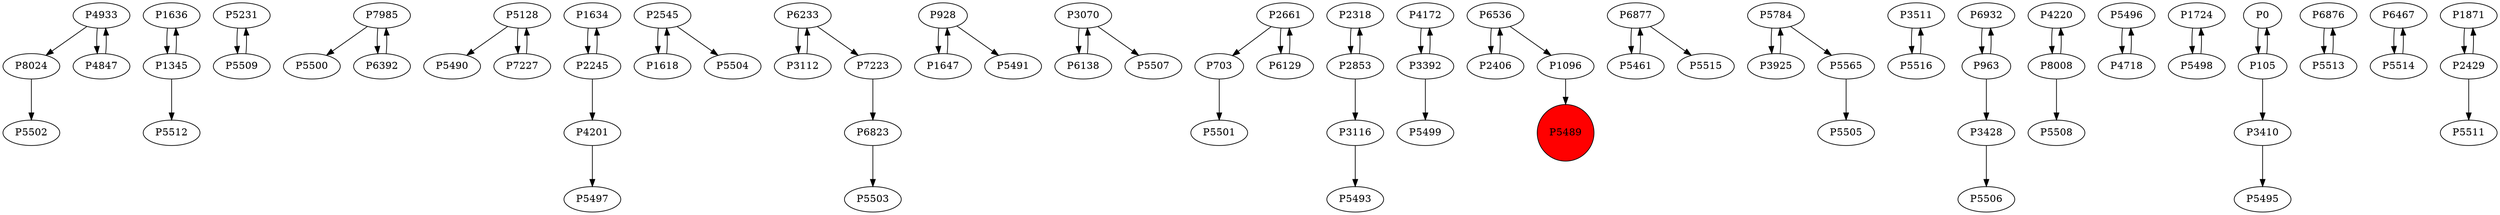 digraph {
	P8024 -> P5502
	P1636 -> P1345
	P5231 -> P5509
	P7985 -> P5500
	P5128 -> P5490
	P1634 -> P2245
	P2545 -> P1618
	P6233 -> P3112
	P928 -> P1647
	P3070 -> P6138
	P2661 -> P703
	P2661 -> P6129
	P2318 -> P2853
	P1647 -> P928
	P4172 -> P3392
	P6536 -> P2406
	P6877 -> P5461
	P2853 -> P2318
	P5784 -> P3925
	P6392 -> P7985
	P3511 -> P5516
	P928 -> P5491
	P2545 -> P5504
	P6932 -> P963
	P2245 -> P1634
	P4220 -> P8008
	P5128 -> P7227
	P5496 -> P4718
	P5516 -> P3511
	P3116 -> P5493
	P6536 -> P1096
	P7985 -> P6392
	P3428 -> P5506
	P1724 -> P5498
	P0 -> P105
	P3925 -> P5784
	P3410 -> P5495
	P6876 -> P5513
	P2245 -> P4201
	P6467 -> P5514
	P1345 -> P1636
	P6823 -> P5503
	P6877 -> P5515
	P4933 -> P8024
	P1096 -> P5489
	P6233 -> P7223
	P3392 -> P5499
	P703 -> P5501
	P3112 -> P6233
	P7227 -> P5128
	P8008 -> P4220
	P5461 -> P6877
	P105 -> P3410
	P4847 -> P4933
	P7223 -> P6823
	P1871 -> P2429
	P3392 -> P4172
	P5784 -> P5565
	P2429 -> P1871
	P105 -> P0
	P4933 -> P4847
	P4201 -> P5497
	P2429 -> P5511
	P1345 -> P5512
	P8008 -> P5508
	P1618 -> P2545
	P6129 -> P2661
	P963 -> P3428
	P963 -> P6932
	P2853 -> P3116
	P3070 -> P5507
	P5513 -> P6876
	P5514 -> P6467
	P4718 -> P5496
	P5498 -> P1724
	P6138 -> P3070
	P5565 -> P5505
	P2406 -> P6536
	P5509 -> P5231
	P5489 [shape=circle]
	P5489 [style=filled]
	P5489 [fillcolor=red]
}